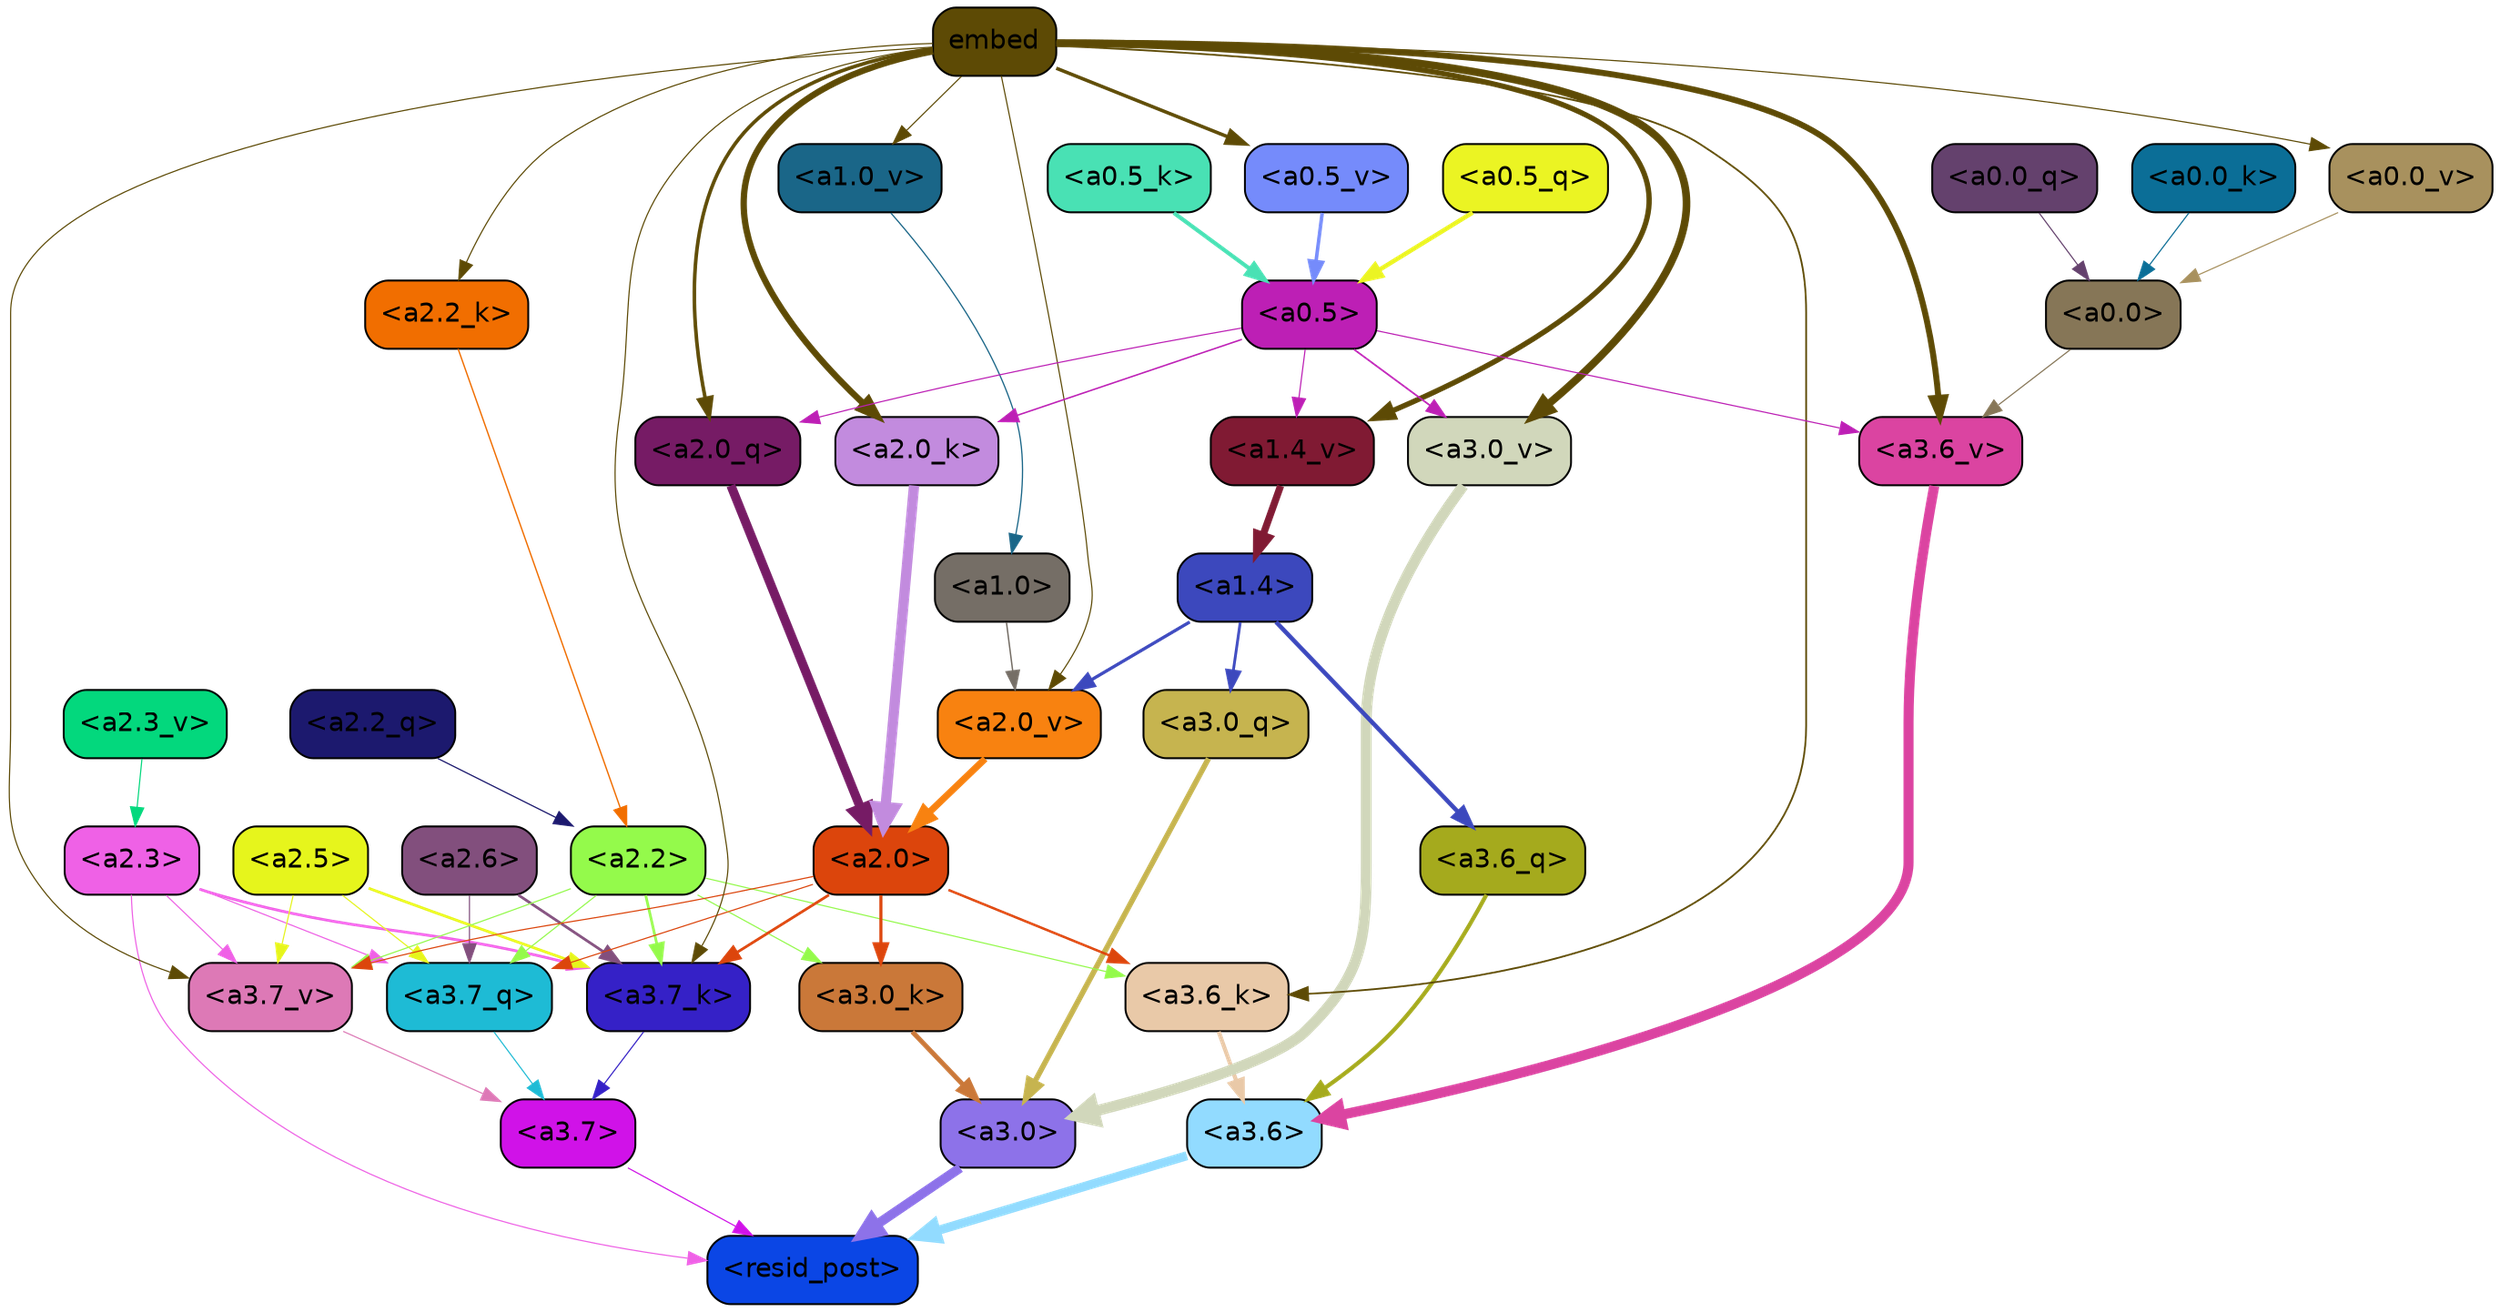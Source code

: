 strict digraph "" {
	graph [bgcolor=transparent,
		layout=dot,
		overlap=false,
		splines=true
	];
	"<a3.7>"	[color=black,
		fillcolor="#d012e8",
		fontname=Helvetica,
		shape=box,
		style="filled, rounded"];
	"<resid_post>"	[color=black,
		fillcolor="#0b46e5",
		fontname=Helvetica,
		shape=box,
		style="filled, rounded"];
	"<a3.7>" -> "<resid_post>"	[color="#d012e8",
		penwidth=0.6];
	"<a3.6>"	[color=black,
		fillcolor="#92dbff",
		fontname=Helvetica,
		shape=box,
		style="filled, rounded"];
	"<a3.6>" -> "<resid_post>"	[color="#92dbff",
		penwidth=4.749041676521301];
	"<a3.0>"	[color=black,
		fillcolor="#8d72e9",
		fontname=Helvetica,
		shape=box,
		style="filled, rounded"];
	"<a3.0>" -> "<resid_post>"	[color="#8d72e9",
		penwidth=5.004215121269226];
	"<a2.3>"	[color=black,
		fillcolor="#ef61e6",
		fontname=Helvetica,
		shape=box,
		style="filled, rounded"];
	"<a2.3>" -> "<resid_post>"	[color="#ef61e6",
		penwidth=0.6];
	"<a3.7_q>"	[color=black,
		fillcolor="#1ebbd5",
		fontname=Helvetica,
		shape=box,
		style="filled, rounded"];
	"<a2.3>" -> "<a3.7_q>"	[color="#ef61e6",
		penwidth=0.6];
	"<a3.7_k>"	[color=black,
		fillcolor="#3521c7",
		fontname=Helvetica,
		shape=box,
		style="filled, rounded"];
	"<a2.3>" -> "<a3.7_k>"	[color="#ef61e6",
		penwidth=1.4391854107379913];
	"<a3.7_v>"	[color=black,
		fillcolor="#dd79b6",
		fontname=Helvetica,
		shape=box,
		style="filled, rounded"];
	"<a2.3>" -> "<a3.7_v>"	[color="#ef61e6",
		penwidth=0.6];
	"<a3.7_q>" -> "<a3.7>"	[color="#1ebbd5",
		penwidth=0.6];
	"<a3.6_q>"	[color=black,
		fillcolor="#a5aa1d",
		fontname=Helvetica,
		shape=box,
		style="filled, rounded"];
	"<a3.6_q>" -> "<a3.6>"	[color="#a5aa1d",
		penwidth=2.160832464694977];
	"<a3.0_q>"	[color=black,
		fillcolor="#c6b44f",
		fontname=Helvetica,
		shape=box,
		style="filled, rounded"];
	"<a3.0_q>" -> "<a3.0>"	[color="#c6b44f",
		penwidth=2.870753765106201];
	"<a3.7_k>" -> "<a3.7>"	[color="#3521c7",
		penwidth=0.6];
	"<a3.6_k>"	[color=black,
		fillcolor="#e9c9a8",
		fontname=Helvetica,
		shape=box,
		style="filled, rounded"];
	"<a3.6_k>" -> "<a3.6>"	[color="#e9c9a8",
		penwidth=2.13908451795578];
	"<a3.0_k>"	[color=black,
		fillcolor="#ca7839",
		fontname=Helvetica,
		shape=box,
		style="filled, rounded"];
	"<a3.0_k>" -> "<a3.0>"	[color="#ca7839",
		penwidth=2.520303964614868];
	"<a3.7_v>" -> "<a3.7>"	[color="#dd79b6",
		penwidth=0.6];
	"<a3.6_v>"	[color=black,
		fillcolor="#db44a1",
		fontname=Helvetica,
		shape=box,
		style="filled, rounded"];
	"<a3.6_v>" -> "<a3.6>"	[color="#db44a1",
		penwidth=5.297133803367615];
	"<a3.0_v>"	[color=black,
		fillcolor="#d1d7bb",
		fontname=Helvetica,
		shape=box,
		style="filled, rounded"];
	"<a3.0_v>" -> "<a3.0>"	[color="#d1d7bb",
		penwidth=5.680712580680847];
	"<a2.6>"	[color=black,
		fillcolor="#824f7d",
		fontname=Helvetica,
		shape=box,
		style="filled, rounded"];
	"<a2.6>" -> "<a3.7_q>"	[color="#824f7d",
		penwidth=0.6];
	"<a2.6>" -> "<a3.7_k>"	[color="#824f7d",
		penwidth=1.4180794060230255];
	"<a2.5>"	[color=black,
		fillcolor="#e6f51c",
		fontname=Helvetica,
		shape=box,
		style="filled, rounded"];
	"<a2.5>" -> "<a3.7_q>"	[color="#e6f51c",
		penwidth=0.6];
	"<a2.5>" -> "<a3.7_k>"	[color="#e6f51c",
		penwidth=1.4281435310840607];
	"<a2.5>" -> "<a3.7_v>"	[color="#e6f51c",
		penwidth=0.6];
	"<a2.2>"	[color=black,
		fillcolor="#94fa4b",
		fontname=Helvetica,
		shape=box,
		style="filled, rounded"];
	"<a2.2>" -> "<a3.7_q>"	[color="#94fa4b",
		penwidth=0.6];
	"<a2.2>" -> "<a3.7_k>"	[color="#94fa4b",
		penwidth=1.3982512056827545];
	"<a2.2>" -> "<a3.6_k>"	[color="#94fa4b",
		penwidth=0.6];
	"<a2.2>" -> "<a3.0_k>"	[color="#94fa4b",
		penwidth=0.6];
	"<a2.2>" -> "<a3.7_v>"	[color="#94fa4b",
		penwidth=0.6];
	"<a2.0>"	[color=black,
		fillcolor="#dc450c",
		fontname=Helvetica,
		shape=box,
		style="filled, rounded"];
	"<a2.0>" -> "<a3.7_q>"	[color="#dc450c",
		penwidth=0.6];
	"<a2.0>" -> "<a3.7_k>"	[color="#dc450c",
		penwidth=1.404832512140274];
	"<a2.0>" -> "<a3.6_k>"	[color="#dc450c",
		penwidth=1.2708758115768433];
	"<a2.0>" -> "<a3.0_k>"	[color="#dc450c",
		penwidth=1.6207245588302612];
	"<a2.0>" -> "<a3.7_v>"	[color="#dc450c",
		penwidth=0.6];
	"<a1.4>"	[color=black,
		fillcolor="#3c48bd",
		fontname=Helvetica,
		shape=box,
		style="filled, rounded"];
	"<a1.4>" -> "<a3.6_q>"	[color="#3c48bd",
		penwidth=2.289449453353882];
	"<a1.4>" -> "<a3.0_q>"	[color="#3c48bd",
		penwidth=1.4600623846054077];
	"<a2.0_v>"	[color=black,
		fillcolor="#f88210",
		fontname=Helvetica,
		shape=box,
		style="filled, rounded"];
	"<a1.4>" -> "<a2.0_v>"	[color="#3c48bd",
		penwidth=1.676277220249176];
	embed	[color=black,
		fillcolor="#5d4a05",
		fontname=Helvetica,
		shape=box,
		style="filled, rounded"];
	embed -> "<a3.7_k>"	[color="#5d4a05",
		penwidth=0.6];
	embed -> "<a3.6_k>"	[color="#5d4a05",
		penwidth=0.9291638135910034];
	embed -> "<a3.7_v>"	[color="#5d4a05",
		penwidth=0.6];
	embed -> "<a3.6_v>"	[color="#5d4a05",
		penwidth=3.1808209121227264];
	embed -> "<a3.0_v>"	[color="#5d4a05",
		penwidth=4.036660343408585];
	"<a2.0_q>"	[color=black,
		fillcolor="#761b65",
		fontname=Helvetica,
		shape=box,
		style="filled, rounded"];
	embed -> "<a2.0_q>"	[color="#5d4a05",
		penwidth=1.8821641206741333];
	"<a2.2_k>"	[color=black,
		fillcolor="#f16e00",
		fontname=Helvetica,
		shape=box,
		style="filled, rounded"];
	embed -> "<a2.2_k>"	[color="#5d4a05",
		penwidth=0.6];
	"<a2.0_k>"	[color=black,
		fillcolor="#c28bde",
		fontname=Helvetica,
		shape=box,
		style="filled, rounded"];
	embed -> "<a2.0_k>"	[color="#5d4a05",
		penwidth=3.3375256061553955];
	embed -> "<a2.0_v>"	[color="#5d4a05",
		penwidth=0.6];
	"<a1.4_v>"	[color=black,
		fillcolor="#801a33",
		fontname=Helvetica,
		shape=box,
		style="filled, rounded"];
	embed -> "<a1.4_v>"	[color="#5d4a05",
		penwidth=2.7935529947280884];
	"<a1.0_v>"	[color=black,
		fillcolor="#1a6688",
		fontname=Helvetica,
		shape=box,
		style="filled, rounded"];
	embed -> "<a1.0_v>"	[color="#5d4a05",
		penwidth=0.6];
	"<a0.5_v>"	[color=black,
		fillcolor="#758bfb",
		fontname=Helvetica,
		shape=box,
		style="filled, rounded"];
	embed -> "<a0.5_v>"	[color="#5d4a05",
		penwidth=1.8293639421463013];
	"<a0.0_v>"	[color=black,
		fillcolor="#a8915e",
		fontname=Helvetica,
		shape=box,
		style="filled, rounded"];
	embed -> "<a0.0_v>"	[color="#5d4a05",
		penwidth=0.6];
	"<a0.5>"	[color=black,
		fillcolor="#bd1fb5",
		fontname=Helvetica,
		shape=box,
		style="filled, rounded"];
	"<a0.5>" -> "<a3.6_v>"	[color="#bd1fb5",
		penwidth=0.6];
	"<a0.5>" -> "<a3.0_v>"	[color="#bd1fb5",
		penwidth=0.8798569142818451];
	"<a0.5>" -> "<a2.0_q>"	[color="#bd1fb5",
		penwidth=0.6];
	"<a0.5>" -> "<a2.0_k>"	[color="#bd1fb5",
		penwidth=0.7782440185546875];
	"<a0.5>" -> "<a1.4_v>"	[color="#bd1fb5",
		penwidth=0.6];
	"<a0.0>"	[color=black,
		fillcolor="#867657",
		fontname=Helvetica,
		shape=box,
		style="filled, rounded"];
	"<a0.0>" -> "<a3.6_v>"	[color="#867657",
		penwidth=0.6];
	"<a2.2_q>"	[color=black,
		fillcolor="#1c196e",
		fontname=Helvetica,
		shape=box,
		style="filled, rounded"];
	"<a2.2_q>" -> "<a2.2>"	[color="#1c196e",
		penwidth=0.6392357051372528];
	"<a2.0_q>" -> "<a2.0>"	[color="#761b65",
		penwidth=4.795779317617416];
	"<a2.2_k>" -> "<a2.2>"	[color="#f16e00",
		penwidth=0.7060726433992386];
	"<a2.0_k>" -> "<a2.0>"	[color="#c28bde",
		penwidth=5.401692286133766];
	"<a2.3_v>"	[color=black,
		fillcolor="#03d87d",
		fontname=Helvetica,
		shape=box,
		style="filled, rounded"];
	"<a2.3_v>" -> "<a2.3>"	[color="#03d87d",
		penwidth=0.6];
	"<a2.0_v>" -> "<a2.0>"	[color="#f88210",
		penwidth=3.56003999710083];
	"<a1.0>"	[color=black,
		fillcolor="#756e66",
		fontname=Helvetica,
		shape=box,
		style="filled, rounded"];
	"<a1.0>" -> "<a2.0_v>"	[color="#756e66",
		penwidth=0.7355214953422546];
	"<a1.4_v>" -> "<a1.4>"	[color="#801a33",
		penwidth=3.7673035860061646];
	"<a1.0_v>" -> "<a1.0>"	[color="#1a6688",
		penwidth=0.6493047475814819];
	"<a0.5_q>"	[color=black,
		fillcolor="#ebf423",
		fontname=Helvetica,
		shape=box,
		style="filled, rounded"];
	"<a0.5_q>" -> "<a0.5>"	[color="#ebf423",
		penwidth=2.3187414407730103];
	"<a0.0_q>"	[color=black,
		fillcolor="#64416d",
		fontname=Helvetica,
		shape=box,
		style="filled, rounded"];
	"<a0.0_q>" -> "<a0.0>"	[color="#64416d",
		penwidth=0.6];
	"<a0.5_k>"	[color=black,
		fillcolor="#49e1b4",
		fontname=Helvetica,
		shape=box,
		style="filled, rounded"];
	"<a0.5_k>" -> "<a0.5>"	[color="#49e1b4",
		penwidth=2.1102215051651];
	"<a0.0_k>"	[color=black,
		fillcolor="#0b6e97",
		fontname=Helvetica,
		shape=box,
		style="filled, rounded"];
	"<a0.0_k>" -> "<a0.0>"	[color="#0b6e97",
		penwidth=0.6];
	"<a0.5_v>" -> "<a0.5>"	[color="#758bfb",
		penwidth=1.829363465309143];
	"<a0.0_v>" -> "<a0.0>"	[color="#a8915e",
		penwidth=0.6];
}
